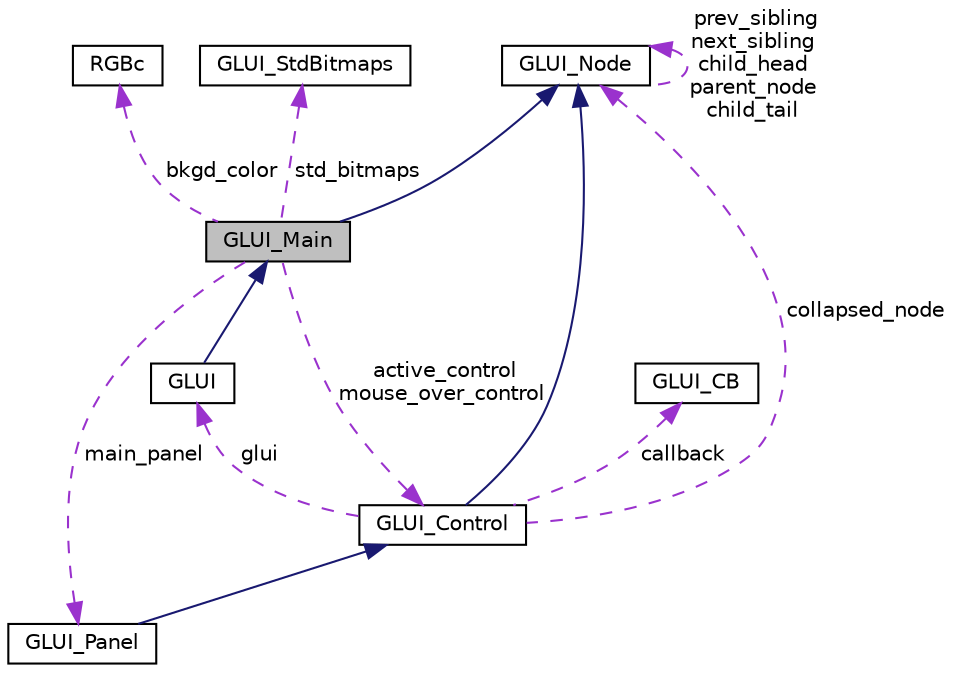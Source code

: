 digraph "GLUI_Main"
{
  edge [fontname="Helvetica",fontsize="10",labelfontname="Helvetica",labelfontsize="10"];
  node [fontname="Helvetica",fontsize="10",shape=record];
  Node1 [label="GLUI_Main",height=0.2,width=0.4,color="black", fillcolor="grey75", style="filled", fontcolor="black"];
  Node2 -> Node1 [dir="back",color="midnightblue",fontsize="10",style="solid",fontname="Helvetica"];
  Node2 [label="GLUI_Node",height=0.2,width=0.4,color="black", fillcolor="white", style="filled",URL="$class_g_l_u_i___node.html"];
  Node2 -> Node2 [dir="back",color="darkorchid3",fontsize="10",style="dashed",label=" prev_sibling\nnext_sibling\nchild_head\nparent_node\nchild_tail" ,fontname="Helvetica"];
  Node3 -> Node1 [dir="back",color="darkorchid3",fontsize="10",style="dashed",label=" active_control\nmouse_over_control" ,fontname="Helvetica"];
  Node3 [label="GLUI_Control",height=0.2,width=0.4,color="black", fillcolor="white", style="filled",URL="$class_g_l_u_i___control.html"];
  Node2 -> Node3 [dir="back",color="midnightblue",fontsize="10",style="solid",fontname="Helvetica"];
  Node2 -> Node3 [dir="back",color="darkorchid3",fontsize="10",style="dashed",label=" collapsed_node" ,fontname="Helvetica"];
  Node4 -> Node3 [dir="back",color="darkorchid3",fontsize="10",style="dashed",label=" callback" ,fontname="Helvetica"];
  Node4 [label="GLUI_CB",height=0.2,width=0.4,color="black", fillcolor="white", style="filled",URL="$class_g_l_u_i___c_b.html"];
  Node5 -> Node3 [dir="back",color="darkorchid3",fontsize="10",style="dashed",label=" glui" ,fontname="Helvetica"];
  Node5 [label="GLUI",height=0.2,width=0.4,color="black", fillcolor="white", style="filled",URL="$class_g_l_u_i.html"];
  Node1 -> Node5 [dir="back",color="midnightblue",fontsize="10",style="solid",fontname="Helvetica"];
  Node6 -> Node1 [dir="back",color="darkorchid3",fontsize="10",style="dashed",label=" bkgd_color" ,fontname="Helvetica"];
  Node6 [label="RGBc",height=0.2,width=0.4,color="black", fillcolor="white", style="filled",URL="$class_r_g_bc.html"];
  Node7 -> Node1 [dir="back",color="darkorchid3",fontsize="10",style="dashed",label=" std_bitmaps" ,fontname="Helvetica"];
  Node7 [label="GLUI_StdBitmaps",height=0.2,width=0.4,color="black", fillcolor="white", style="filled",URL="$class_g_l_u_i___std_bitmaps.html"];
  Node8 -> Node1 [dir="back",color="darkorchid3",fontsize="10",style="dashed",label=" main_panel" ,fontname="Helvetica"];
  Node8 [label="GLUI_Panel",height=0.2,width=0.4,color="black", fillcolor="white", style="filled",URL="$class_g_l_u_i___panel.html"];
  Node3 -> Node8 [dir="back",color="midnightblue",fontsize="10",style="solid",fontname="Helvetica"];
}
